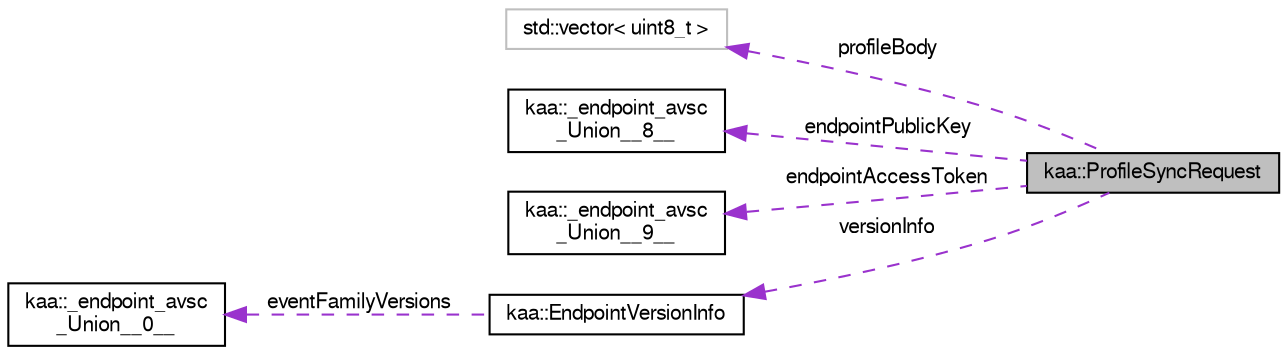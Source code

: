 digraph "kaa::ProfileSyncRequest"
{
  bgcolor="transparent";
  edge [fontname="FreeSans",fontsize="10",labelfontname="FreeSans",labelfontsize="10"];
  node [fontname="FreeSans",fontsize="10",shape=record];
  rankdir="LR";
  Node1 [label="kaa::ProfileSyncRequest",height=0.2,width=0.4,color="black", fillcolor="grey75", style="filled" fontcolor="black"];
  Node2 -> Node1 [dir="back",color="darkorchid3",fontsize="10",style="dashed",label=" profileBody" ,fontname="FreeSans"];
  Node2 [label="std::vector\< uint8_t \>",height=0.2,width=0.4,color="grey75"];
  Node3 -> Node1 [dir="back",color="darkorchid3",fontsize="10",style="dashed",label=" endpointPublicKey" ,fontname="FreeSans"];
  Node3 [label="kaa::_endpoint_avsc\l_Union__8__",height=0.2,width=0.4,color="black",URL="$structkaa_1_1__endpoint__avsc__Union____8____.html"];
  Node4 -> Node1 [dir="back",color="darkorchid3",fontsize="10",style="dashed",label=" endpointAccessToken" ,fontname="FreeSans"];
  Node4 [label="kaa::_endpoint_avsc\l_Union__9__",height=0.2,width=0.4,color="black",URL="$structkaa_1_1__endpoint__avsc__Union____9____.html"];
  Node5 -> Node1 [dir="back",color="darkorchid3",fontsize="10",style="dashed",label=" versionInfo" ,fontname="FreeSans"];
  Node5 [label="kaa::EndpointVersionInfo",height=0.2,width=0.4,color="black",URL="$structkaa_1_1EndpointVersionInfo.html"];
  Node6 -> Node5 [dir="back",color="darkorchid3",fontsize="10",style="dashed",label=" eventFamilyVersions" ,fontname="FreeSans"];
  Node6 [label="kaa::_endpoint_avsc\l_Union__0__",height=0.2,width=0.4,color="black",URL="$structkaa_1_1__endpoint__avsc__Union____0____.html"];
}
